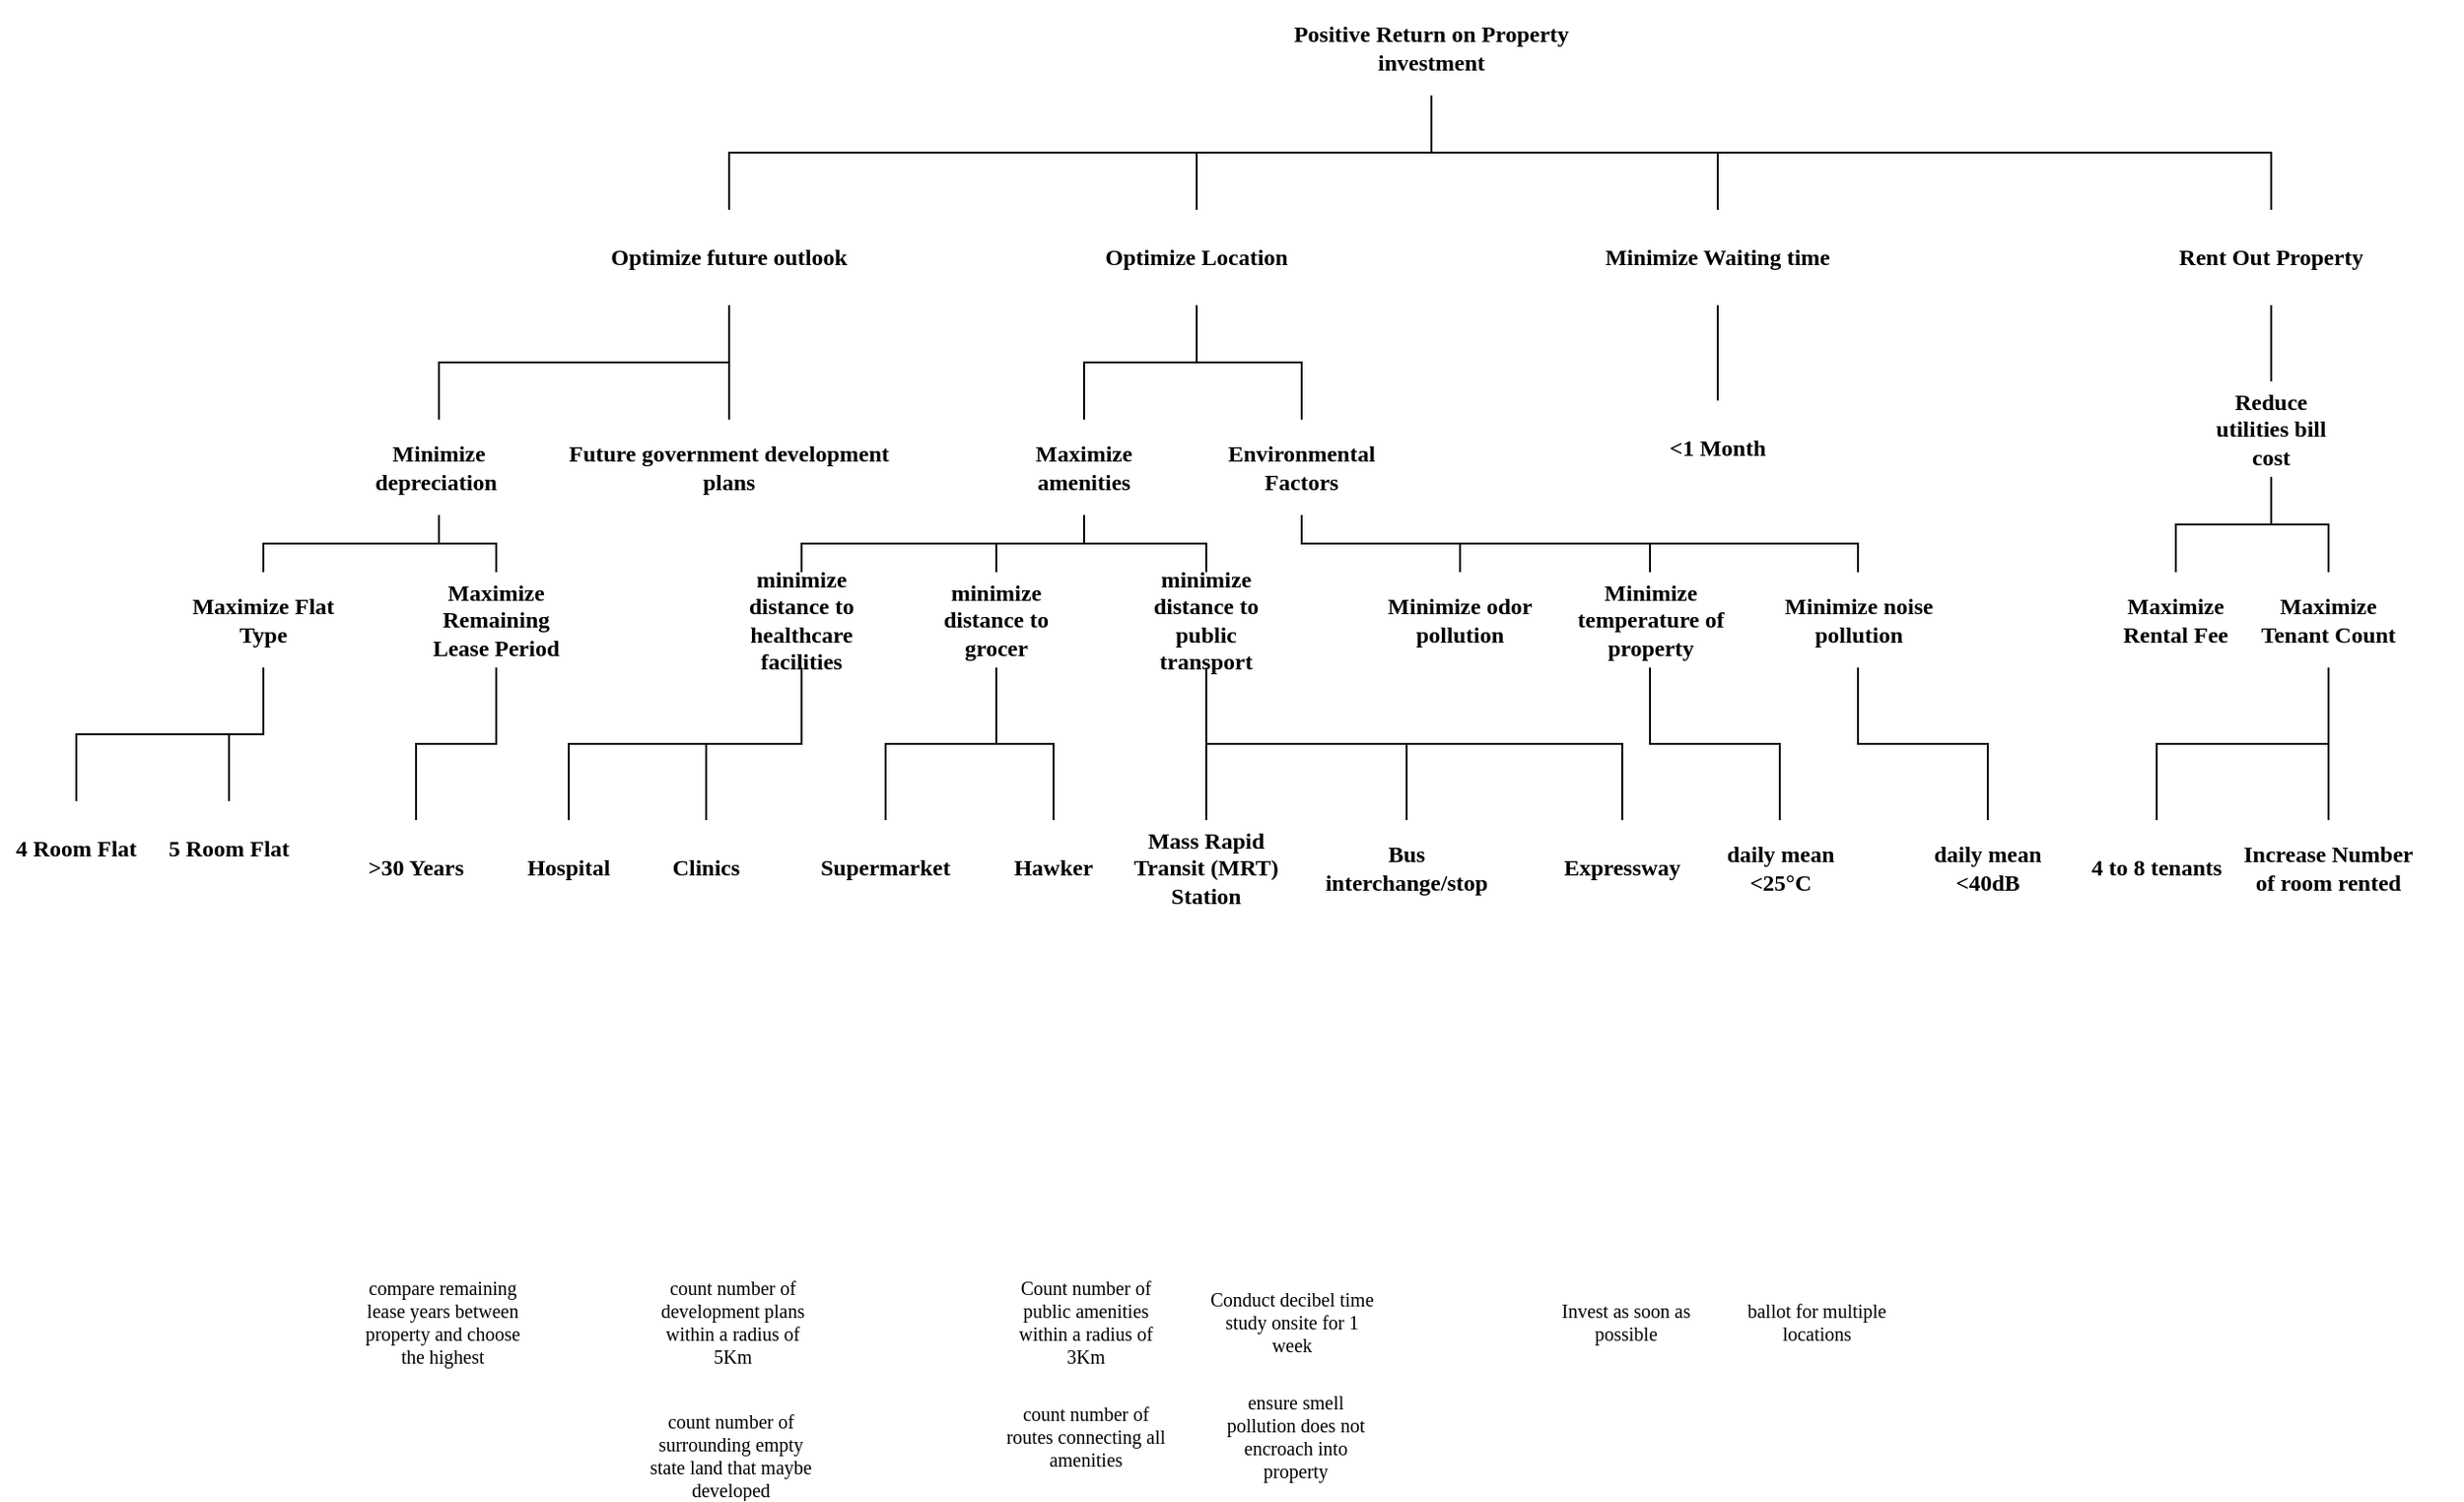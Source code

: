 <mxfile version="26.0.6">
  <diagram name="Page-1" id="19d8dcba-68ad-dc05-1034-9cf7b2a963f6">
    <mxGraphModel dx="1507" dy="804" grid="1" gridSize="10" guides="1" tooltips="1" connect="1" arrows="1" fold="1" page="1" pageScale="1" pageWidth="1100" pageHeight="850" background="none" math="0" shadow="0">
      <root>
        <mxCell id="0" />
        <mxCell id="1" parent="0" />
        <mxCell id="218ae93e1282097f-24" value="" style="whiteSpace=wrap;html=1;rounded=0;shadow=0;comic=0;strokeWidth=2;fontFamily=Verdana;align=center;fontSize=10;strokeColor=none;" parent="1" vertex="1">
          <mxGeometry x="868" y="750" width="124" height="130" as="geometry" />
        </mxCell>
        <mxCell id="218ae93e1282097f-67" value="Count number of public amenities within a radius of 3Km" style="text;html=1;strokeColor=none;fillColor=none;align=center;verticalAlign=middle;whiteSpace=wrap;rounded=1;shadow=0;comic=0;fontFamily=Verdana;fontSize=10;" parent="1" vertex="1">
          <mxGeometry x="884" y="780" width="90" height="25" as="geometry" />
        </mxCell>
        <mxCell id="218ae93e1282097f-69" value="count number of routes connecting all amenities" style="text;html=1;strokeColor=none;fillColor=none;align=center;verticalAlign=middle;whiteSpace=wrap;rounded=1;shadow=0;comic=0;fontFamily=Verdana;fontSize=10;" parent="1" vertex="1">
          <mxGeometry x="884" y="840" width="90" height="25" as="geometry" />
        </mxCell>
        <mxCell id="6257edae8c83ed4a-9" value="Optimize future outlook" style="whiteSpace=wrap;html=1;rounded=0;shadow=0;comic=0;strokeWidth=2;fontFamily=Verdana;align=center;fontSize=12;fontStyle=1;strokeColor=none;" parent="1" vertex="1">
          <mxGeometry x="642" y="210" width="200" height="50" as="geometry" />
        </mxCell>
        <mxCell id="6257edae8c83ed4a-21" value="Future government development plans" style="whiteSpace=wrap;html=1;rounded=0;shadow=0;comic=0;strokeWidth=2;fontFamily=Verdana;align=center;fontSize=12;fontStyle=1;strokeColor=none;" parent="1" vertex="1">
          <mxGeometry x="642" y="320" width="200" height="50" as="geometry" />
        </mxCell>
        <mxCell id="6257edae8c83ed4a-12" value="Optimize Location" style="whiteSpace=wrap;html=1;rounded=0;shadow=0;comic=0;strokeWidth=2;fontFamily=Verdana;align=center;fontSize=12;fontStyle=1;strokeColor=none;" parent="1" vertex="1">
          <mxGeometry x="887" y="210" width="200" height="50" as="geometry" />
        </mxCell>
        <mxCell id="6257edae8c83ed4a-1" value="Positive Return on Property investment" style="whiteSpace=wrap;html=1;rounded=0;shadow=0;comic=0;strokeWidth=2;fontFamily=Verdana;align=center;fontSize=12;fontStyle=1;strokeColor=none;" parent="1" vertex="1">
          <mxGeometry x="1010" y="100" width="200" height="50" as="geometry" />
        </mxCell>
        <mxCell id="218ae93e1282097f-2" value="Minimize Waiting time" style="whiteSpace=wrap;html=1;rounded=0;shadow=0;comic=0;strokeWidth=2;fontFamily=Verdana;align=center;fontSize=12;fontStyle=1;strokeColor=none;" parent="1" vertex="1">
          <mxGeometry x="1160" y="210" width="200" height="50" as="geometry" />
        </mxCell>
        <mxCell id="x4HcTvrEBQ7sZUDVJvWk-5" value="Maximize amenities" style="whiteSpace=wrap;html=1;rounded=0;shadow=0;comic=0;strokeWidth=2;fontFamily=Verdana;align=center;fontSize=12;fontStyle=1;strokeColor=none;" vertex="1" parent="1">
          <mxGeometry x="876" y="320" width="104" height="50" as="geometry" />
        </mxCell>
        <mxCell id="x4HcTvrEBQ7sZUDVJvWk-7" value="Environmental Factors" style="whiteSpace=wrap;html=1;rounded=0;shadow=0;comic=0;strokeWidth=2;fontFamily=Verdana;align=center;fontSize=12;fontStyle=1;strokeColor=none;" vertex="1" parent="1">
          <mxGeometry x="1002" y="320" width="80" height="50" as="geometry" />
        </mxCell>
        <mxCell id="x4HcTvrEBQ7sZUDVJvWk-19" value="" style="whiteSpace=wrap;html=1;rounded=0;shadow=0;comic=0;strokeWidth=2;fontFamily=Verdana;align=center;fontSize=10;strokeColor=none;" vertex="1" parent="1">
          <mxGeometry x="1150.5" y="750" width="223" height="80" as="geometry" />
        </mxCell>
        <mxCell id="x4HcTvrEBQ7sZUDVJvWk-20" value="Invest as soon as possible" style="text;html=1;strokeColor=none;fillColor=none;align=center;verticalAlign=middle;whiteSpace=wrap;rounded=1;shadow=0;comic=0;fontFamily=Verdana;fontSize=10;" vertex="1" parent="1">
          <mxGeometry x="1166.5" y="780" width="90" height="25" as="geometry" />
        </mxCell>
        <mxCell id="x4HcTvrEBQ7sZUDVJvWk-21" value="ballot for multiple locations" style="text;html=1;strokeColor=none;fillColor=none;align=center;verticalAlign=middle;whiteSpace=wrap;rounded=1;shadow=0;comic=0;fontFamily=Verdana;fontSize=10;" vertex="1" parent="1">
          <mxGeometry x="1266.5" y="780" width="90" height="25" as="geometry" />
        </mxCell>
        <mxCell id="x4HcTvrEBQ7sZUDVJvWk-29" value="" style="whiteSpace=wrap;html=1;rounded=0;shadow=0;comic=0;strokeWidth=2;fontFamily=Verdana;align=center;fontSize=10;strokeColor=none;" vertex="1" parent="1">
          <mxGeometry x="982" y="750" width="124" height="130" as="geometry" />
        </mxCell>
        <mxCell id="x4HcTvrEBQ7sZUDVJvWk-30" value="Conduct decibel time study onsite for 1 week" style="text;html=1;strokeColor=none;fillColor=none;align=center;verticalAlign=middle;whiteSpace=wrap;rounded=1;shadow=0;comic=0;fontFamily=Verdana;fontSize=10;" vertex="1" parent="1">
          <mxGeometry x="992" y="780" width="90" height="25" as="geometry" />
        </mxCell>
        <mxCell id="x4HcTvrEBQ7sZUDVJvWk-34" value="Minimize depreciation&amp;nbsp;" style="whiteSpace=wrap;html=1;rounded=0;shadow=0;comic=0;strokeWidth=2;fontFamily=Verdana;align=center;fontSize=12;fontStyle=1;strokeColor=none;" vertex="1" parent="1">
          <mxGeometry x="538" y="320" width="104" height="50" as="geometry" />
        </mxCell>
        <mxCell id="x4HcTvrEBQ7sZUDVJvWk-38" value="" style="whiteSpace=wrap;html=1;rounded=0;shadow=0;comic=0;strokeWidth=2;fontFamily=Verdana;align=center;fontSize=10;strokeColor=none;" vertex="1" parent="1">
          <mxGeometry x="530" y="750" width="124" height="80" as="geometry" />
        </mxCell>
        <mxCell id="x4HcTvrEBQ7sZUDVJvWk-39" value="compare remaining lease years between property and choose the highest" style="text;html=1;strokeColor=none;fillColor=none;align=center;verticalAlign=middle;whiteSpace=wrap;rounded=1;shadow=0;comic=0;fontFamily=Verdana;fontSize=10;" vertex="1" parent="1">
          <mxGeometry x="547" y="780" width="90" height="25" as="geometry" />
        </mxCell>
        <mxCell id="x4HcTvrEBQ7sZUDVJvWk-41" value="" style="whiteSpace=wrap;html=1;rounded=0;shadow=0;comic=0;strokeWidth=2;fontFamily=Verdana;align=center;fontSize=10;strokeColor=none;" vertex="1" parent="1">
          <mxGeometry x="682" y="750" width="124" height="130" as="geometry" />
        </mxCell>
        <mxCell id="x4HcTvrEBQ7sZUDVJvWk-42" value="count number of development plans within a radius of 5Km" style="text;html=1;strokeColor=none;fillColor=none;align=center;verticalAlign=middle;whiteSpace=wrap;rounded=1;shadow=0;comic=0;fontFamily=Verdana;fontSize=10;" vertex="1" parent="1">
          <mxGeometry x="699" y="780" width="90" height="25" as="geometry" />
        </mxCell>
        <mxCell id="x4HcTvrEBQ7sZUDVJvWk-43" value="count number of surrounding empty state land that maybe developed" style="text;html=1;strokeColor=none;fillColor=none;align=center;verticalAlign=middle;whiteSpace=wrap;rounded=1;shadow=0;comic=0;fontFamily=Verdana;fontSize=10;" vertex="1" parent="1">
          <mxGeometry x="698" y="850" width="90" height="25" as="geometry" />
        </mxCell>
        <mxCell id="x4HcTvrEBQ7sZUDVJvWk-48" value="ensure smell pollution does not encroach into property" style="text;html=1;strokeColor=none;fillColor=none;align=center;verticalAlign=middle;whiteSpace=wrap;rounded=1;shadow=0;comic=0;fontFamily=Verdana;fontSize=10;" vertex="1" parent="1">
          <mxGeometry x="994" y="840" width="90" height="25" as="geometry" />
        </mxCell>
        <mxCell id="x4HcTvrEBQ7sZUDVJvWk-51" value="" style="endArrow=none;html=1;rounded=0;exitX=0.5;exitY=0;exitDx=0;exitDy=0;entryX=0.5;entryY=1;entryDx=0;entryDy=0;edgeStyle=orthogonalEdgeStyle;" edge="1" parent="1" source="218ae93e1282097f-2" target="6257edae8c83ed4a-1">
          <mxGeometry width="50" height="50" relative="1" as="geometry">
            <mxPoint x="1200" y="350" as="sourcePoint" />
            <mxPoint x="990" y="170" as="targetPoint" />
          </mxGeometry>
        </mxCell>
        <mxCell id="x4HcTvrEBQ7sZUDVJvWk-52" value="" style="endArrow=none;html=1;rounded=0;exitX=0.5;exitY=0;exitDx=0;exitDy=0;entryX=0.5;entryY=1;entryDx=0;entryDy=0;edgeStyle=orthogonalEdgeStyle;" edge="1" parent="1" source="6257edae8c83ed4a-9" target="6257edae8c83ed4a-1">
          <mxGeometry width="50" height="50" relative="1" as="geometry">
            <mxPoint x="1270" y="220" as="sourcePoint" />
            <mxPoint x="997" y="160" as="targetPoint" />
          </mxGeometry>
        </mxCell>
        <mxCell id="x4HcTvrEBQ7sZUDVJvWk-54" value="" style="endArrow=none;html=1;rounded=0;exitX=0.5;exitY=0;exitDx=0;exitDy=0;entryX=0.5;entryY=1;entryDx=0;entryDy=0;edgeStyle=orthogonalEdgeStyle;" edge="1" parent="1" source="6257edae8c83ed4a-12" target="6257edae8c83ed4a-1">
          <mxGeometry width="50" height="50" relative="1" as="geometry">
            <mxPoint x="752" y="220" as="sourcePoint" />
            <mxPoint x="997" y="160" as="targetPoint" />
          </mxGeometry>
        </mxCell>
        <mxCell id="x4HcTvrEBQ7sZUDVJvWk-55" value="" style="endArrow=none;html=1;rounded=0;exitX=0.5;exitY=0;exitDx=0;exitDy=0;entryX=0.5;entryY=1;entryDx=0;entryDy=0;edgeStyle=orthogonalEdgeStyle;" edge="1" parent="1" source="x4HcTvrEBQ7sZUDVJvWk-34" target="6257edae8c83ed4a-9">
          <mxGeometry width="50" height="50" relative="1" as="geometry">
            <mxPoint x="752" y="220" as="sourcePoint" />
            <mxPoint x="997" y="160" as="targetPoint" />
          </mxGeometry>
        </mxCell>
        <mxCell id="x4HcTvrEBQ7sZUDVJvWk-57" value="" style="endArrow=none;html=1;rounded=0;exitX=0.5;exitY=0;exitDx=0;exitDy=0;entryX=0.5;entryY=1;entryDx=0;entryDy=0;edgeStyle=orthogonalEdgeStyle;" edge="1" parent="1" source="6257edae8c83ed4a-21" target="6257edae8c83ed4a-9">
          <mxGeometry width="50" height="50" relative="1" as="geometry">
            <mxPoint x="600" y="330" as="sourcePoint" />
            <mxPoint x="752" y="270" as="targetPoint" />
          </mxGeometry>
        </mxCell>
        <mxCell id="x4HcTvrEBQ7sZUDVJvWk-59" value="" style="endArrow=none;html=1;rounded=0;exitX=0.5;exitY=0;exitDx=0;exitDy=0;entryX=0.5;entryY=1;entryDx=0;entryDy=0;edgeStyle=orthogonalEdgeStyle;" edge="1" parent="1" source="x4HcTvrEBQ7sZUDVJvWk-5" target="6257edae8c83ed4a-12">
          <mxGeometry width="50" height="50" relative="1" as="geometry">
            <mxPoint x="1270" y="220" as="sourcePoint" />
            <mxPoint x="997" y="160" as="targetPoint" />
          </mxGeometry>
        </mxCell>
        <mxCell id="x4HcTvrEBQ7sZUDVJvWk-60" value="" style="endArrow=none;html=1;rounded=0;exitX=0.5;exitY=0;exitDx=0;exitDy=0;entryX=0.5;entryY=1;entryDx=0;entryDy=0;edgeStyle=orthogonalEdgeStyle;" edge="1" parent="1" source="x4HcTvrEBQ7sZUDVJvWk-7" target="6257edae8c83ed4a-12">
          <mxGeometry width="50" height="50" relative="1" as="geometry">
            <mxPoint x="938" y="330" as="sourcePoint" />
            <mxPoint x="997" y="270" as="targetPoint" />
          </mxGeometry>
        </mxCell>
        <mxCell id="x4HcTvrEBQ7sZUDVJvWk-61" value="&amp;lt;1 Month" style="whiteSpace=wrap;html=1;rounded=0;shadow=0;comic=0;strokeWidth=2;fontFamily=Verdana;align=center;fontSize=12;fontStyle=1;strokeColor=none;" vertex="1" parent="1">
          <mxGeometry x="1220" y="310" width="80" height="50" as="geometry" />
        </mxCell>
        <mxCell id="x4HcTvrEBQ7sZUDVJvWk-62" value="" style="endArrow=none;html=1;rounded=0;exitX=0.5;exitY=0;exitDx=0;exitDy=0;edgeStyle=orthogonalEdgeStyle;entryX=0.5;entryY=1;entryDx=0;entryDy=0;" edge="1" parent="1" source="x4HcTvrEBQ7sZUDVJvWk-61" target="218ae93e1282097f-2">
          <mxGeometry width="50" height="50" relative="1" as="geometry">
            <mxPoint x="1270" y="220" as="sourcePoint" />
            <mxPoint x="1190" y="270" as="targetPoint" />
          </mxGeometry>
        </mxCell>
        <mxCell id="x4HcTvrEBQ7sZUDVJvWk-63" value="Minimize noise pollution" style="whiteSpace=wrap;html=1;rounded=0;shadow=0;comic=0;strokeWidth=2;fontFamily=Verdana;align=center;fontSize=12;fontStyle=1;strokeColor=none;" vertex="1" parent="1">
          <mxGeometry x="1293.5" y="400" width="80" height="50" as="geometry" />
        </mxCell>
        <mxCell id="x4HcTvrEBQ7sZUDVJvWk-64" value="Minimize odor pollution" style="whiteSpace=wrap;html=1;rounded=0;shadow=0;comic=0;strokeWidth=2;fontFamily=Verdana;align=center;fontSize=12;fontStyle=1;strokeColor=none;" vertex="1" parent="1">
          <mxGeometry x="1085" y="400" width="80" height="50" as="geometry" />
        </mxCell>
        <mxCell id="x4HcTvrEBQ7sZUDVJvWk-65" value="Minimize temperature of property" style="whiteSpace=wrap;html=1;rounded=0;shadow=0;comic=0;strokeWidth=2;fontFamily=Verdana;align=center;fontSize=12;fontStyle=1;strokeColor=none;" vertex="1" parent="1">
          <mxGeometry x="1184.5" y="400" width="80" height="50" as="geometry" />
        </mxCell>
        <mxCell id="x4HcTvrEBQ7sZUDVJvWk-66" value="minimize distance to public transport" style="whiteSpace=wrap;html=1;rounded=0;shadow=0;comic=0;strokeWidth=2;fontFamily=Verdana;align=center;fontSize=12;fontStyle=1;strokeColor=none;" vertex="1" parent="1">
          <mxGeometry x="952" y="400" width="80" height="50" as="geometry" />
        </mxCell>
        <mxCell id="x4HcTvrEBQ7sZUDVJvWk-67" value="minimize distance to grocer" style="whiteSpace=wrap;html=1;rounded=0;shadow=0;comic=0;strokeWidth=2;fontFamily=Verdana;align=center;fontSize=12;fontStyle=1;strokeColor=none;" vertex="1" parent="1">
          <mxGeometry x="842" y="400" width="80" height="50" as="geometry" />
        </mxCell>
        <mxCell id="x4HcTvrEBQ7sZUDVJvWk-68" value="Mass Rapid Transit (MRT) Station" style="whiteSpace=wrap;html=1;rounded=0;shadow=0;comic=0;strokeWidth=2;fontFamily=Verdana;align=center;fontSize=12;fontStyle=1;strokeColor=none;" vertex="1" parent="1">
          <mxGeometry x="952" y="530" width="80" height="50" as="geometry" />
        </mxCell>
        <mxCell id="x4HcTvrEBQ7sZUDVJvWk-69" value="Bus interchange/stop" style="whiteSpace=wrap;html=1;rounded=0;shadow=0;comic=0;strokeWidth=2;fontFamily=Verdana;align=center;fontSize=12;fontStyle=1;strokeColor=none;" vertex="1" parent="1">
          <mxGeometry x="1057" y="530" width="80" height="50" as="geometry" />
        </mxCell>
        <mxCell id="x4HcTvrEBQ7sZUDVJvWk-72" value="Expressway" style="whiteSpace=wrap;html=1;rounded=0;shadow=0;comic=0;strokeWidth=2;fontFamily=Verdana;align=center;fontSize=12;fontStyle=1;strokeColor=none;" vertex="1" parent="1">
          <mxGeometry x="1170" y="530" width="80" height="50" as="geometry" />
        </mxCell>
        <mxCell id="x4HcTvrEBQ7sZUDVJvWk-73" value="" style="endArrow=none;html=1;rounded=0;exitX=0.5;exitY=0;exitDx=0;exitDy=0;entryX=0.5;entryY=1;entryDx=0;entryDy=0;edgeStyle=orthogonalEdgeStyle;" edge="1" parent="1" source="x4HcTvrEBQ7sZUDVJvWk-63" target="x4HcTvrEBQ7sZUDVJvWk-7">
          <mxGeometry width="50" height="50" relative="1" as="geometry">
            <mxPoint x="1052" y="330" as="sourcePoint" />
            <mxPoint x="997" y="270" as="targetPoint" />
          </mxGeometry>
        </mxCell>
        <mxCell id="x4HcTvrEBQ7sZUDVJvWk-74" value="" style="endArrow=none;html=1;rounded=0;exitX=0.5;exitY=1;exitDx=0;exitDy=0;entryX=0.5;entryY=0;entryDx=0;entryDy=0;edgeStyle=orthogonalEdgeStyle;" edge="1" parent="1" source="x4HcTvrEBQ7sZUDVJvWk-7" target="x4HcTvrEBQ7sZUDVJvWk-64">
          <mxGeometry width="50" height="50" relative="1" as="geometry">
            <mxPoint x="1040" y="410" as="sourcePoint" />
            <mxPoint x="1052" y="380" as="targetPoint" />
          </mxGeometry>
        </mxCell>
        <mxCell id="x4HcTvrEBQ7sZUDVJvWk-75" value="" style="endArrow=none;html=1;rounded=0;exitX=0.5;exitY=1;exitDx=0;exitDy=0;entryX=0.5;entryY=0;entryDx=0;entryDy=0;edgeStyle=orthogonalEdgeStyle;" edge="1" parent="1" source="x4HcTvrEBQ7sZUDVJvWk-7" target="x4HcTvrEBQ7sZUDVJvWk-65">
          <mxGeometry width="50" height="50" relative="1" as="geometry">
            <mxPoint x="1052" y="380" as="sourcePoint" />
            <mxPoint x="1135" y="410" as="targetPoint" />
          </mxGeometry>
        </mxCell>
        <mxCell id="x4HcTvrEBQ7sZUDVJvWk-76" value="daily mean&lt;div&gt;&amp;lt;25°C&lt;/div&gt;" style="whiteSpace=wrap;html=1;rounded=0;shadow=0;comic=0;strokeWidth=2;fontFamily=Verdana;align=center;fontSize=12;fontStyle=1;strokeColor=none;" vertex="1" parent="1">
          <mxGeometry x="1252.5" y="530" width="80" height="50" as="geometry" />
        </mxCell>
        <mxCell id="x4HcTvrEBQ7sZUDVJvWk-77" value="" style="endArrow=none;html=1;rounded=0;exitX=0.5;exitY=1;exitDx=0;exitDy=0;entryX=0.5;entryY=0;entryDx=0;entryDy=0;edgeStyle=orthogonalEdgeStyle;" edge="1" parent="1" source="x4HcTvrEBQ7sZUDVJvWk-65" target="x4HcTvrEBQ7sZUDVJvWk-76">
          <mxGeometry width="50" height="50" relative="1" as="geometry">
            <mxPoint x="1052" y="380" as="sourcePoint" />
            <mxPoint x="1235" y="410" as="targetPoint" />
          </mxGeometry>
        </mxCell>
        <mxCell id="x4HcTvrEBQ7sZUDVJvWk-78" value="" style="endArrow=none;html=1;rounded=0;exitX=0.5;exitY=0;exitDx=0;exitDy=0;entryX=0.5;entryY=1;entryDx=0;entryDy=0;edgeStyle=orthogonalEdgeStyle;" edge="1" parent="1" source="x4HcTvrEBQ7sZUDVJvWk-68" target="x4HcTvrEBQ7sZUDVJvWk-66">
          <mxGeometry width="50" height="50" relative="1" as="geometry">
            <mxPoint x="912" y="550" as="sourcePoint" />
            <mxPoint x="924" y="520" as="targetPoint" />
          </mxGeometry>
        </mxCell>
        <mxCell id="x4HcTvrEBQ7sZUDVJvWk-79" value="" style="endArrow=none;html=1;rounded=0;exitX=0.5;exitY=1;exitDx=0;exitDy=0;entryX=0.5;entryY=0;entryDx=0;entryDy=0;edgeStyle=orthogonalEdgeStyle;" edge="1" parent="1" source="x4HcTvrEBQ7sZUDVJvWk-66" target="x4HcTvrEBQ7sZUDVJvWk-69">
          <mxGeometry width="50" height="50" relative="1" as="geometry">
            <mxPoint x="924" y="520" as="sourcePoint" />
            <mxPoint x="1007" y="550" as="targetPoint" />
          </mxGeometry>
        </mxCell>
        <mxCell id="x4HcTvrEBQ7sZUDVJvWk-80" value="" style="endArrow=none;html=1;rounded=0;exitX=0.5;exitY=1;exitDx=0;exitDy=0;entryX=0.5;entryY=0;entryDx=0;entryDy=0;edgeStyle=orthogonalEdgeStyle;" edge="1" parent="1" source="x4HcTvrEBQ7sZUDVJvWk-66" target="x4HcTvrEBQ7sZUDVJvWk-72">
          <mxGeometry width="50" height="50" relative="1" as="geometry">
            <mxPoint x="924" y="520" as="sourcePoint" />
            <mxPoint x="1107" y="550" as="targetPoint" />
          </mxGeometry>
        </mxCell>
        <mxCell id="x4HcTvrEBQ7sZUDVJvWk-81" value="&lt;div&gt;daily mean&lt;/div&gt;&amp;lt;40dB" style="whiteSpace=wrap;html=1;rounded=0;shadow=0;comic=0;strokeWidth=2;fontFamily=Verdana;align=center;fontSize=12;fontStyle=1;strokeColor=none;" vertex="1" parent="1">
          <mxGeometry x="1358.25" y="530" width="86.5" height="50" as="geometry" />
        </mxCell>
        <mxCell id="x4HcTvrEBQ7sZUDVJvWk-82" value="" style="endArrow=none;html=1;rounded=0;exitX=0.5;exitY=1;exitDx=0;exitDy=0;entryX=0.5;entryY=0;entryDx=0;entryDy=0;edgeStyle=orthogonalEdgeStyle;" edge="1" parent="1" target="x4HcTvrEBQ7sZUDVJvWk-81" source="x4HcTvrEBQ7sZUDVJvWk-63">
          <mxGeometry width="50" height="50" relative="1" as="geometry">
            <mxPoint x="1145" y="450" as="sourcePoint" />
            <mxPoint x="1155" y="410" as="targetPoint" />
          </mxGeometry>
        </mxCell>
        <mxCell id="x4HcTvrEBQ7sZUDVJvWk-83" value="" style="endArrow=none;html=1;rounded=0;exitX=0.5;exitY=1;exitDx=0;exitDy=0;entryX=0.5;entryY=0;entryDx=0;entryDy=0;edgeStyle=orthogonalEdgeStyle;" edge="1" parent="1" source="x4HcTvrEBQ7sZUDVJvWk-5" target="x4HcTvrEBQ7sZUDVJvWk-66">
          <mxGeometry width="50" height="50" relative="1" as="geometry">
            <mxPoint x="932" y="460" as="sourcePoint" />
            <mxPoint x="1028" y="550" as="targetPoint" />
          </mxGeometry>
        </mxCell>
        <mxCell id="x4HcTvrEBQ7sZUDVJvWk-84" value="" style="endArrow=none;html=1;rounded=0;exitX=0.5;exitY=1;exitDx=0;exitDy=0;edgeStyle=orthogonalEdgeStyle;" edge="1" parent="1" source="x4HcTvrEBQ7sZUDVJvWk-5" target="x4HcTvrEBQ7sZUDVJvWk-67">
          <mxGeometry width="50" height="50" relative="1" as="geometry">
            <mxPoint x="938" y="380" as="sourcePoint" />
            <mxPoint x="932" y="410" as="targetPoint" />
          </mxGeometry>
        </mxCell>
        <mxCell id="x4HcTvrEBQ7sZUDVJvWk-85" value="Supermarket" style="whiteSpace=wrap;html=1;rounded=0;shadow=0;comic=0;strokeWidth=2;fontFamily=Verdana;align=center;fontSize=12;fontStyle=1;strokeColor=none;" vertex="1" parent="1">
          <mxGeometry x="784" y="530" width="80" height="50" as="geometry" />
        </mxCell>
        <mxCell id="x4HcTvrEBQ7sZUDVJvWk-86" value="Hawker" style="whiteSpace=wrap;html=1;rounded=0;shadow=0;comic=0;strokeWidth=2;fontFamily=Verdana;align=center;fontSize=12;fontStyle=1;strokeColor=none;" vertex="1" parent="1">
          <mxGeometry x="872" y="530" width="80" height="50" as="geometry" />
        </mxCell>
        <mxCell id="x4HcTvrEBQ7sZUDVJvWk-87" value="" style="endArrow=none;html=1;rounded=0;exitX=0.5;exitY=0;exitDx=0;exitDy=0;entryX=0.5;entryY=1;entryDx=0;entryDy=0;edgeStyle=orthogonalEdgeStyle;" edge="1" parent="1" source="x4HcTvrEBQ7sZUDVJvWk-85" target="x4HcTvrEBQ7sZUDVJvWk-67">
          <mxGeometry width="50" height="50" relative="1" as="geometry">
            <mxPoint x="934" y="550" as="sourcePoint" />
            <mxPoint x="1002" y="460" as="targetPoint" />
          </mxGeometry>
        </mxCell>
        <mxCell id="x4HcTvrEBQ7sZUDVJvWk-88" value="" style="endArrow=none;html=1;rounded=0;exitX=0.5;exitY=0;exitDx=0;exitDy=0;entryX=0.5;entryY=1;entryDx=0;entryDy=0;edgeStyle=orthogonalEdgeStyle;" edge="1" parent="1" source="x4HcTvrEBQ7sZUDVJvWk-86" target="x4HcTvrEBQ7sZUDVJvWk-67">
          <mxGeometry width="50" height="50" relative="1" as="geometry">
            <mxPoint x="838" y="550" as="sourcePoint" />
            <mxPoint x="892" y="460" as="targetPoint" />
          </mxGeometry>
        </mxCell>
        <mxCell id="x4HcTvrEBQ7sZUDVJvWk-89" value="minimize distance to healthcare facilities" style="whiteSpace=wrap;html=1;rounded=0;shadow=0;comic=0;strokeWidth=2;fontFamily=Verdana;align=center;fontSize=12;fontStyle=1;strokeColor=none;" vertex="1" parent="1">
          <mxGeometry x="740" y="400" width="80" height="50" as="geometry" />
        </mxCell>
        <mxCell id="x4HcTvrEBQ7sZUDVJvWk-90" value="" style="endArrow=none;html=1;rounded=0;exitX=0.5;exitY=1;exitDx=0;exitDy=0;edgeStyle=orthogonalEdgeStyle;entryX=0.5;entryY=0;entryDx=0;entryDy=0;" edge="1" parent="1" source="x4HcTvrEBQ7sZUDVJvWk-5" target="x4HcTvrEBQ7sZUDVJvWk-89">
          <mxGeometry width="50" height="50" relative="1" as="geometry">
            <mxPoint x="938" y="380" as="sourcePoint" />
            <mxPoint x="892" y="410" as="targetPoint" />
          </mxGeometry>
        </mxCell>
        <mxCell id="x4HcTvrEBQ7sZUDVJvWk-91" value="Clinics" style="whiteSpace=wrap;html=1;rounded=0;shadow=0;comic=0;strokeWidth=2;fontFamily=Verdana;align=center;fontSize=12;fontStyle=1;strokeColor=none;" vertex="1" parent="1">
          <mxGeometry x="690" y="530" width="80" height="50" as="geometry" />
        </mxCell>
        <mxCell id="x4HcTvrEBQ7sZUDVJvWk-92" value="Hospital" style="whiteSpace=wrap;html=1;rounded=0;shadow=0;comic=0;strokeWidth=2;fontFamily=Verdana;align=center;fontSize=12;fontStyle=1;strokeColor=none;" vertex="1" parent="1">
          <mxGeometry x="618" y="530" width="80" height="50" as="geometry" />
        </mxCell>
        <mxCell id="x4HcTvrEBQ7sZUDVJvWk-93" value="" style="endArrow=none;html=1;rounded=0;exitX=0.5;exitY=0;exitDx=0;exitDy=0;entryX=0.5;entryY=1;entryDx=0;entryDy=0;edgeStyle=orthogonalEdgeStyle;" edge="1" parent="1" source="x4HcTvrEBQ7sZUDVJvWk-91" target="x4HcTvrEBQ7sZUDVJvWk-89">
          <mxGeometry width="50" height="50" relative="1" as="geometry">
            <mxPoint x="758" y="550" as="sourcePoint" />
            <mxPoint x="892" y="460" as="targetPoint" />
          </mxGeometry>
        </mxCell>
        <mxCell id="x4HcTvrEBQ7sZUDVJvWk-94" value="" style="endArrow=none;html=1;rounded=0;exitX=0.5;exitY=0;exitDx=0;exitDy=0;entryX=0.5;entryY=1;entryDx=0;entryDy=0;edgeStyle=orthogonalEdgeStyle;" edge="1" parent="1" source="x4HcTvrEBQ7sZUDVJvWk-92" target="x4HcTvrEBQ7sZUDVJvWk-89">
          <mxGeometry width="50" height="50" relative="1" as="geometry">
            <mxPoint x="730" y="540" as="sourcePoint" />
            <mxPoint x="790" y="460" as="targetPoint" />
          </mxGeometry>
        </mxCell>
        <mxCell id="x4HcTvrEBQ7sZUDVJvWk-95" value="Rent Out Property" style="whiteSpace=wrap;html=1;rounded=0;shadow=0;comic=0;strokeWidth=2;fontFamily=Verdana;align=center;fontSize=12;fontStyle=1;strokeColor=none;" vertex="1" parent="1">
          <mxGeometry x="1450" y="210" width="200" height="50" as="geometry" />
        </mxCell>
        <mxCell id="x4HcTvrEBQ7sZUDVJvWk-96" value="" style="endArrow=none;html=1;rounded=0;exitX=0.5;exitY=0;exitDx=0;exitDy=0;entryX=0.5;entryY=1;entryDx=0;entryDy=0;edgeStyle=orthogonalEdgeStyle;" edge="1" parent="1" source="x4HcTvrEBQ7sZUDVJvWk-95" target="6257edae8c83ed4a-1">
          <mxGeometry width="50" height="50" relative="1" as="geometry">
            <mxPoint x="1270" y="220" as="sourcePoint" />
            <mxPoint x="997" y="160" as="targetPoint" />
          </mxGeometry>
        </mxCell>
        <mxCell id="x4HcTvrEBQ7sZUDVJvWk-97" value="&lt;div&gt;&lt;span style=&quot;background-color: transparent; color: light-dark(rgb(0, 0, 0), rgb(255, 255, 255));&quot;&gt;Maximize Rental Fee&lt;/span&gt;&lt;/div&gt;" style="whiteSpace=wrap;html=1;rounded=0;shadow=0;comic=0;strokeWidth=2;fontFamily=Verdana;align=center;fontSize=12;fontStyle=1;strokeColor=none;" vertex="1" parent="1">
          <mxGeometry x="1460" y="400" width="80" height="50" as="geometry" />
        </mxCell>
        <mxCell id="x4HcTvrEBQ7sZUDVJvWk-98" value="Increase Number of room rented" style="whiteSpace=wrap;html=1;rounded=0;shadow=0;comic=0;strokeWidth=2;fontFamily=Verdana;align=center;fontSize=12;fontStyle=1;strokeColor=none;" vertex="1" parent="1">
          <mxGeometry x="1530" y="530" width="100" height="50" as="geometry" />
        </mxCell>
        <mxCell id="x4HcTvrEBQ7sZUDVJvWk-102" value="&lt;div&gt;&lt;span style=&quot;background-color: transparent; color: light-dark(rgb(0, 0, 0), rgb(255, 255, 255));&quot;&gt;Maximize Tenant Count&lt;/span&gt;&lt;/div&gt;" style="whiteSpace=wrap;html=1;rounded=0;shadow=0;comic=0;strokeWidth=2;fontFamily=Verdana;align=center;fontSize=12;fontStyle=1;strokeColor=none;" vertex="1" parent="1">
          <mxGeometry x="1540" y="400" width="80" height="50" as="geometry" />
        </mxCell>
        <mxCell id="x4HcTvrEBQ7sZUDVJvWk-104" value="&lt;div&gt;&lt;span style=&quot;background-color: transparent; color: light-dark(rgb(0, 0, 0), rgb(255, 255, 255));&quot;&gt;Reduce utilities bill cost&lt;/span&gt;&lt;/div&gt;" style="whiteSpace=wrap;html=1;rounded=0;shadow=0;comic=0;strokeWidth=2;fontFamily=Verdana;align=center;fontSize=12;fontStyle=1;strokeColor=none;" vertex="1" parent="1">
          <mxGeometry x="1510" y="300" width="80" height="50" as="geometry" />
        </mxCell>
        <mxCell id="x4HcTvrEBQ7sZUDVJvWk-106" value="&lt;div&gt;&lt;span style=&quot;background-color: transparent; color: light-dark(rgb(0, 0, 0), rgb(255, 255, 255));&quot;&gt;4 to 8 tenants&lt;/span&gt;&lt;/div&gt;" style="whiteSpace=wrap;html=1;rounded=0;shadow=0;comic=0;strokeWidth=2;fontFamily=Verdana;align=center;fontSize=12;fontStyle=1;strokeColor=none;" vertex="1" parent="1">
          <mxGeometry x="1450" y="530" width="80" height="50" as="geometry" />
        </mxCell>
        <mxCell id="x4HcTvrEBQ7sZUDVJvWk-107" value="" style="endArrow=none;html=1;rounded=0;edgeStyle=orthogonalEdgeStyle;entryX=0.5;entryY=1;entryDx=0;entryDy=0;exitX=0.5;exitY=0;exitDx=0;exitDy=0;" edge="1" parent="1" source="x4HcTvrEBQ7sZUDVJvWk-106" target="x4HcTvrEBQ7sZUDVJvWk-102">
          <mxGeometry width="50" height="50" relative="1" as="geometry">
            <mxPoint x="1570" y="410" as="sourcePoint" />
            <mxPoint x="1410" y="350" as="targetPoint" />
          </mxGeometry>
        </mxCell>
        <mxCell id="x4HcTvrEBQ7sZUDVJvWk-108" value="" style="endArrow=none;html=1;rounded=0;edgeStyle=orthogonalEdgeStyle;entryX=0.5;entryY=1;entryDx=0;entryDy=0;exitX=0.5;exitY=0;exitDx=0;exitDy=0;" edge="1" parent="1" source="x4HcTvrEBQ7sZUDVJvWk-104" target="x4HcTvrEBQ7sZUDVJvWk-95">
          <mxGeometry width="50" height="50" relative="1" as="geometry">
            <mxPoint x="1660" y="530" as="sourcePoint" />
            <mxPoint x="1660" y="460" as="targetPoint" />
          </mxGeometry>
        </mxCell>
        <mxCell id="x4HcTvrEBQ7sZUDVJvWk-109" value="" style="endArrow=none;html=1;rounded=0;edgeStyle=orthogonalEdgeStyle;exitX=0.5;exitY=0;exitDx=0;exitDy=0;entryX=0.5;entryY=1;entryDx=0;entryDy=0;" edge="1" parent="1" source="x4HcTvrEBQ7sZUDVJvWk-98" target="x4HcTvrEBQ7sZUDVJvWk-102">
          <mxGeometry width="50" height="50" relative="1" as="geometry">
            <mxPoint x="1470" y="310" as="sourcePoint" />
            <mxPoint x="1660" y="390" as="targetPoint" />
          </mxGeometry>
        </mxCell>
        <mxCell id="x4HcTvrEBQ7sZUDVJvWk-110" value="" style="endArrow=none;html=1;rounded=0;edgeStyle=orthogonalEdgeStyle;entryX=0.5;entryY=1;entryDx=0;entryDy=0;exitX=0.5;exitY=0;exitDx=0;exitDy=0;" edge="1" parent="1" source="x4HcTvrEBQ7sZUDVJvWk-97" target="x4HcTvrEBQ7sZUDVJvWk-104">
          <mxGeometry width="50" height="50" relative="1" as="geometry">
            <mxPoint x="1440" y="410" as="sourcePoint" />
            <mxPoint x="1470" y="360" as="targetPoint" />
          </mxGeometry>
        </mxCell>
        <mxCell id="x4HcTvrEBQ7sZUDVJvWk-111" value="" style="endArrow=none;html=1;rounded=0;edgeStyle=orthogonalEdgeStyle;entryX=0.5;entryY=1;entryDx=0;entryDy=0;exitX=0.5;exitY=0;exitDx=0;exitDy=0;" edge="1" parent="1" source="x4HcTvrEBQ7sZUDVJvWk-102" target="x4HcTvrEBQ7sZUDVJvWk-104">
          <mxGeometry width="50" height="50" relative="1" as="geometry">
            <mxPoint x="1560" y="410" as="sourcePoint" />
            <mxPoint x="1470" y="360" as="targetPoint" />
          </mxGeometry>
        </mxCell>
        <mxCell id="x4HcTvrEBQ7sZUDVJvWk-113" value="Maximize Flat Type" style="whiteSpace=wrap;html=1;rounded=0;shadow=0;comic=0;strokeWidth=2;fontFamily=Verdana;align=center;fontSize=12;fontStyle=1;strokeColor=none;" vertex="1" parent="1">
          <mxGeometry x="458" y="400" width="80" height="50" as="geometry" />
        </mxCell>
        <mxCell id="x4HcTvrEBQ7sZUDVJvWk-114" value="" style="endArrow=none;html=1;rounded=0;exitX=0.5;exitY=0;exitDx=0;exitDy=0;entryX=0.5;entryY=1;entryDx=0;entryDy=0;edgeStyle=orthogonalEdgeStyle;" edge="1" parent="1" source="x4HcTvrEBQ7sZUDVJvWk-113" target="x4HcTvrEBQ7sZUDVJvWk-34">
          <mxGeometry width="50" height="50" relative="1" as="geometry">
            <mxPoint x="650" y="540" as="sourcePoint" />
            <mxPoint x="790" y="460" as="targetPoint" />
          </mxGeometry>
        </mxCell>
        <mxCell id="x4HcTvrEBQ7sZUDVJvWk-115" value="Maximize Remaining Lease Period" style="whiteSpace=wrap;html=1;rounded=0;shadow=0;comic=0;strokeWidth=2;fontFamily=Verdana;align=center;fontSize=12;fontStyle=1;strokeColor=none;" vertex="1" parent="1">
          <mxGeometry x="580" y="400" width="80" height="50" as="geometry" />
        </mxCell>
        <mxCell id="x4HcTvrEBQ7sZUDVJvWk-116" value="" style="endArrow=none;html=1;rounded=0;exitX=0.5;exitY=0;exitDx=0;exitDy=0;entryX=0.5;entryY=1;entryDx=0;entryDy=0;edgeStyle=orthogonalEdgeStyle;" edge="1" parent="1" source="x4HcTvrEBQ7sZUDVJvWk-115" target="x4HcTvrEBQ7sZUDVJvWk-34">
          <mxGeometry width="50" height="50" relative="1" as="geometry">
            <mxPoint x="640" y="410" as="sourcePoint" />
            <mxPoint x="600" y="380" as="targetPoint" />
          </mxGeometry>
        </mxCell>
        <mxCell id="x4HcTvrEBQ7sZUDVJvWk-117" value="&amp;gt;30 Years" style="whiteSpace=wrap;html=1;rounded=0;shadow=0;comic=0;strokeWidth=2;fontFamily=Verdana;align=center;fontSize=12;fontStyle=1;strokeColor=none;" vertex="1" parent="1">
          <mxGeometry x="538" y="530" width="80" height="50" as="geometry" />
        </mxCell>
        <mxCell id="x4HcTvrEBQ7sZUDVJvWk-118" value="5 Room Flat" style="whiteSpace=wrap;html=1;rounded=0;shadow=0;comic=0;strokeWidth=2;fontFamily=Verdana;align=center;fontSize=12;fontStyle=1;strokeColor=none;" vertex="1" parent="1">
          <mxGeometry x="440" y="520" width="80" height="50" as="geometry" />
        </mxCell>
        <mxCell id="x4HcTvrEBQ7sZUDVJvWk-119" value="" style="endArrow=none;html=1;rounded=0;exitX=0.5;exitY=0;exitDx=0;exitDy=0;entryX=0.5;entryY=1;entryDx=0;entryDy=0;edgeStyle=orthogonalEdgeStyle;" edge="1" parent="1" source="x4HcTvrEBQ7sZUDVJvWk-117" target="x4HcTvrEBQ7sZUDVJvWk-115">
          <mxGeometry width="50" height="50" relative="1" as="geometry">
            <mxPoint x="650" y="540" as="sourcePoint" />
            <mxPoint x="790" y="460" as="targetPoint" />
          </mxGeometry>
        </mxCell>
        <mxCell id="x4HcTvrEBQ7sZUDVJvWk-120" value="" style="endArrow=none;html=1;rounded=0;exitX=0.5;exitY=0;exitDx=0;exitDy=0;entryX=0.5;entryY=1;entryDx=0;entryDy=0;edgeStyle=orthogonalEdgeStyle;" edge="1" parent="1" source="x4HcTvrEBQ7sZUDVJvWk-118" target="x4HcTvrEBQ7sZUDVJvWk-113">
          <mxGeometry width="50" height="50" relative="1" as="geometry">
            <mxPoint x="480" y="540" as="sourcePoint" />
            <mxPoint x="530" y="460" as="targetPoint" />
          </mxGeometry>
        </mxCell>
        <mxCell id="x4HcTvrEBQ7sZUDVJvWk-121" value="4 Room Flat" style="whiteSpace=wrap;html=1;rounded=0;shadow=0;comic=0;strokeWidth=2;fontFamily=Verdana;align=center;fontSize=12;fontStyle=1;strokeColor=none;" vertex="1" parent="1">
          <mxGeometry x="360" y="520" width="80" height="50" as="geometry" />
        </mxCell>
        <mxCell id="x4HcTvrEBQ7sZUDVJvWk-122" value="" style="endArrow=none;html=1;rounded=0;exitX=0.5;exitY=0;exitDx=0;exitDy=0;entryX=0.5;entryY=1;entryDx=0;entryDy=0;edgeStyle=orthogonalEdgeStyle;" edge="1" parent="1" source="x4HcTvrEBQ7sZUDVJvWk-121" target="x4HcTvrEBQ7sZUDVJvWk-113">
          <mxGeometry width="50" height="50" relative="1" as="geometry">
            <mxPoint x="490" y="530" as="sourcePoint" />
            <mxPoint x="508" y="460" as="targetPoint" />
          </mxGeometry>
        </mxCell>
      </root>
    </mxGraphModel>
  </diagram>
</mxfile>
